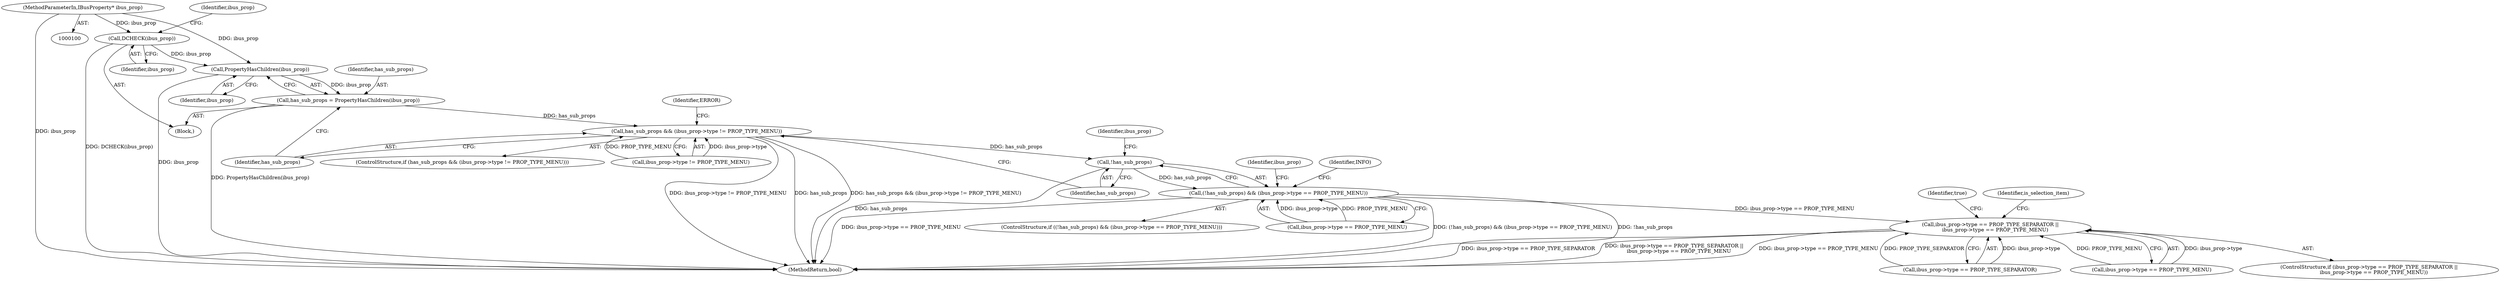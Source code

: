 digraph "0_Chrome_dc7b094a338c6c521f918f478e993f0f74bbea0d_55@pointer" {
"1000116" [label="(Call,PropertyHasChildren(ibus_prop))"];
"1000105" [label="(Call,DCHECK(ibus_prop))"];
"1000101" [label="(MethodParameterIn,IBusProperty* ibus_prop)"];
"1000114" [label="(Call,has_sub_props = PropertyHasChildren(ibus_prop))"];
"1000119" [label="(Call,has_sub_props && (ibus_prop->type != PROP_TYPE_MENU))"];
"1000137" [label="(Call,!has_sub_props)"];
"1000136" [label="(Call,(!has_sub_props) && (ibus_prop->type == PROP_TYPE_MENU))"];
"1000152" [label="(Call,ibus_prop->type == PROP_TYPE_SEPARATOR ||\n      ibus_prop->type == PROP_TYPE_MENU)"];
"1000105" [label="(Call,DCHECK(ibus_prop))"];
"1000129" [label="(Identifier,ERROR)"];
"1000104" [label="(Block,)"];
"1000115" [label="(Identifier,has_sub_props)"];
"1000136" [label="(Call,(!has_sub_props) && (ibus_prop->type == PROP_TYPE_MENU))"];
"1000116" [label="(Call,PropertyHasChildren(ibus_prop))"];
"1000152" [label="(Call,ibus_prop->type == PROP_TYPE_SEPARATOR ||\n      ibus_prop->type == PROP_TYPE_MENU)"];
"1000119" [label="(Call,has_sub_props && (ibus_prop->type != PROP_TYPE_MENU))"];
"1000153" [label="(Call,ibus_prop->type == PROP_TYPE_SEPARATOR)"];
"1000165" [label="(Identifier,true)"];
"1000338" [label="(MethodReturn,bool)"];
"1000141" [label="(Identifier,ibus_prop)"];
"1000135" [label="(ControlStructure,if ((!has_sub_props) && (ibus_prop->type == PROP_TYPE_MENU)))"];
"1000117" [label="(Identifier,ibus_prop)"];
"1000121" [label="(Call,ibus_prop->type != PROP_TYPE_MENU)"];
"1000137" [label="(Call,!has_sub_props)"];
"1000155" [label="(Identifier,ibus_prop)"];
"1000120" [label="(Identifier,has_sub_props)"];
"1000139" [label="(Call,ibus_prop->type == PROP_TYPE_MENU)"];
"1000158" [label="(Call,ibus_prop->type == PROP_TYPE_MENU)"];
"1000168" [label="(Identifier,is_selection_item)"];
"1000101" [label="(MethodParameterIn,IBusProperty* ibus_prop)"];
"1000138" [label="(Identifier,has_sub_props)"];
"1000114" [label="(Call,has_sub_props = PropertyHasChildren(ibus_prop))"];
"1000109" [label="(Identifier,ibus_prop)"];
"1000151" [label="(ControlStructure,if (ibus_prop->type == PROP_TYPE_SEPARATOR ||\n      ibus_prop->type == PROP_TYPE_MENU))"];
"1000118" [label="(ControlStructure,if (has_sub_props && (ibus_prop->type != PROP_TYPE_MENU)))"];
"1000147" [label="(Identifier,INFO)"];
"1000106" [label="(Identifier,ibus_prop)"];
"1000116" -> "1000114"  [label="AST: "];
"1000116" -> "1000117"  [label="CFG: "];
"1000117" -> "1000116"  [label="AST: "];
"1000114" -> "1000116"  [label="CFG: "];
"1000116" -> "1000338"  [label="DDG: ibus_prop"];
"1000116" -> "1000114"  [label="DDG: ibus_prop"];
"1000105" -> "1000116"  [label="DDG: ibus_prop"];
"1000101" -> "1000116"  [label="DDG: ibus_prop"];
"1000105" -> "1000104"  [label="AST: "];
"1000105" -> "1000106"  [label="CFG: "];
"1000106" -> "1000105"  [label="AST: "];
"1000109" -> "1000105"  [label="CFG: "];
"1000105" -> "1000338"  [label="DDG: DCHECK(ibus_prop)"];
"1000101" -> "1000105"  [label="DDG: ibus_prop"];
"1000101" -> "1000100"  [label="AST: "];
"1000101" -> "1000338"  [label="DDG: ibus_prop"];
"1000114" -> "1000104"  [label="AST: "];
"1000115" -> "1000114"  [label="AST: "];
"1000120" -> "1000114"  [label="CFG: "];
"1000114" -> "1000338"  [label="DDG: PropertyHasChildren(ibus_prop)"];
"1000114" -> "1000119"  [label="DDG: has_sub_props"];
"1000119" -> "1000118"  [label="AST: "];
"1000119" -> "1000120"  [label="CFG: "];
"1000119" -> "1000121"  [label="CFG: "];
"1000120" -> "1000119"  [label="AST: "];
"1000121" -> "1000119"  [label="AST: "];
"1000129" -> "1000119"  [label="CFG: "];
"1000138" -> "1000119"  [label="CFG: "];
"1000119" -> "1000338"  [label="DDG: ibus_prop->type != PROP_TYPE_MENU"];
"1000119" -> "1000338"  [label="DDG: has_sub_props"];
"1000119" -> "1000338"  [label="DDG: has_sub_props && (ibus_prop->type != PROP_TYPE_MENU)"];
"1000121" -> "1000119"  [label="DDG: ibus_prop->type"];
"1000121" -> "1000119"  [label="DDG: PROP_TYPE_MENU"];
"1000119" -> "1000137"  [label="DDG: has_sub_props"];
"1000137" -> "1000136"  [label="AST: "];
"1000137" -> "1000138"  [label="CFG: "];
"1000138" -> "1000137"  [label="AST: "];
"1000141" -> "1000137"  [label="CFG: "];
"1000136" -> "1000137"  [label="CFG: "];
"1000137" -> "1000338"  [label="DDG: has_sub_props"];
"1000137" -> "1000136"  [label="DDG: has_sub_props"];
"1000136" -> "1000135"  [label="AST: "];
"1000136" -> "1000139"  [label="CFG: "];
"1000139" -> "1000136"  [label="AST: "];
"1000147" -> "1000136"  [label="CFG: "];
"1000155" -> "1000136"  [label="CFG: "];
"1000136" -> "1000338"  [label="DDG: ibus_prop->type == PROP_TYPE_MENU"];
"1000136" -> "1000338"  [label="DDG: (!has_sub_props) && (ibus_prop->type == PROP_TYPE_MENU)"];
"1000136" -> "1000338"  [label="DDG: !has_sub_props"];
"1000139" -> "1000136"  [label="DDG: ibus_prop->type"];
"1000139" -> "1000136"  [label="DDG: PROP_TYPE_MENU"];
"1000136" -> "1000152"  [label="DDG: ibus_prop->type == PROP_TYPE_MENU"];
"1000152" -> "1000151"  [label="AST: "];
"1000152" -> "1000153"  [label="CFG: "];
"1000152" -> "1000158"  [label="CFG: "];
"1000153" -> "1000152"  [label="AST: "];
"1000158" -> "1000152"  [label="AST: "];
"1000165" -> "1000152"  [label="CFG: "];
"1000168" -> "1000152"  [label="CFG: "];
"1000152" -> "1000338"  [label="DDG: ibus_prop->type == PROP_TYPE_SEPARATOR ||\n      ibus_prop->type == PROP_TYPE_MENU"];
"1000152" -> "1000338"  [label="DDG: ibus_prop->type == PROP_TYPE_MENU"];
"1000152" -> "1000338"  [label="DDG: ibus_prop->type == PROP_TYPE_SEPARATOR"];
"1000153" -> "1000152"  [label="DDG: ibus_prop->type"];
"1000153" -> "1000152"  [label="DDG: PROP_TYPE_SEPARATOR"];
"1000158" -> "1000152"  [label="DDG: ibus_prop->type"];
"1000158" -> "1000152"  [label="DDG: PROP_TYPE_MENU"];
}
